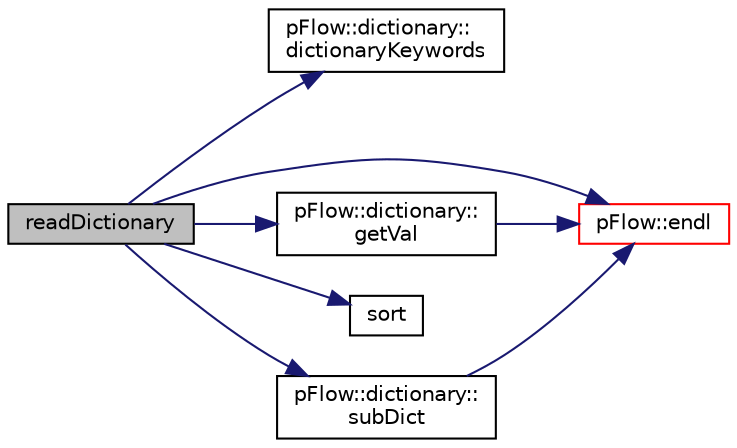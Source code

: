 digraph "readDictionary"
{
 // LATEX_PDF_SIZE
  edge [fontname="Helvetica",fontsize="10",labelfontname="Helvetica",labelfontsize="10"];
  node [fontname="Helvetica",fontsize="10",shape=record];
  rankdir="LR";
  Node1 [label="readDictionary",height=0.2,width=0.4,color="black", fillcolor="grey75", style="filled", fontcolor="black",tooltip="Read from a dictionary."];
  Node1 -> Node2 [color="midnightblue",fontsize="10",style="solid",fontname="Helvetica"];
  Node2 [label="pFlow::dictionary::\ldictionaryKeywords",height=0.2,width=0.4,color="black", fillcolor="white", style="filled",URL="$classpFlow_1_1dictionary.html#a19ffc40573d3199c2368b9aac1b8129c",tooltip="return a list of all dictionary (non-null) keywords"];
  Node1 -> Node3 [color="midnightblue",fontsize="10",style="solid",fontname="Helvetica"];
  Node3 [label="pFlow::endl",height=0.2,width=0.4,color="red", fillcolor="white", style="filled",URL="$namespacepFlow.html#aba8f0c455a3fdb4b05ad33a25b13b189",tooltip="Add newline and flush stream."];
  Node1 -> Node5 [color="midnightblue",fontsize="10",style="solid",fontname="Helvetica"];
  Node5 [label="pFlow::dictionary::\lgetVal",height=0.2,width=0.4,color="black", fillcolor="white", style="filled",URL="$classpFlow_1_1dictionary.html#a523bcff98ab38f3c5961e56eeb0b1d47",tooltip="get the value of data entry"];
  Node5 -> Node3 [color="midnightblue",fontsize="10",style="solid",fontname="Helvetica"];
  Node1 -> Node6 [color="midnightblue",fontsize="10",style="solid",fontname="Helvetica"];
  Node6 [label="sort",height=0.2,width=0.4,color="black", fillcolor="white", style="filled",URL="$VectorFwd_8hpp.html#a7e83353786d5cf3406a036b434c7df25",tooltip=" "];
  Node1 -> Node7 [color="midnightblue",fontsize="10",style="solid",fontname="Helvetica"];
  Node7 [label="pFlow::dictionary::\lsubDict",height=0.2,width=0.4,color="black", fillcolor="white", style="filled",URL="$classpFlow_1_1dictionary.html#a630c840647a3ebefe33336cc25a8b15d",tooltip="ref to a subdictioanry fatalExit if not found"];
  Node7 -> Node3 [color="midnightblue",fontsize="10",style="solid",fontname="Helvetica"];
}
